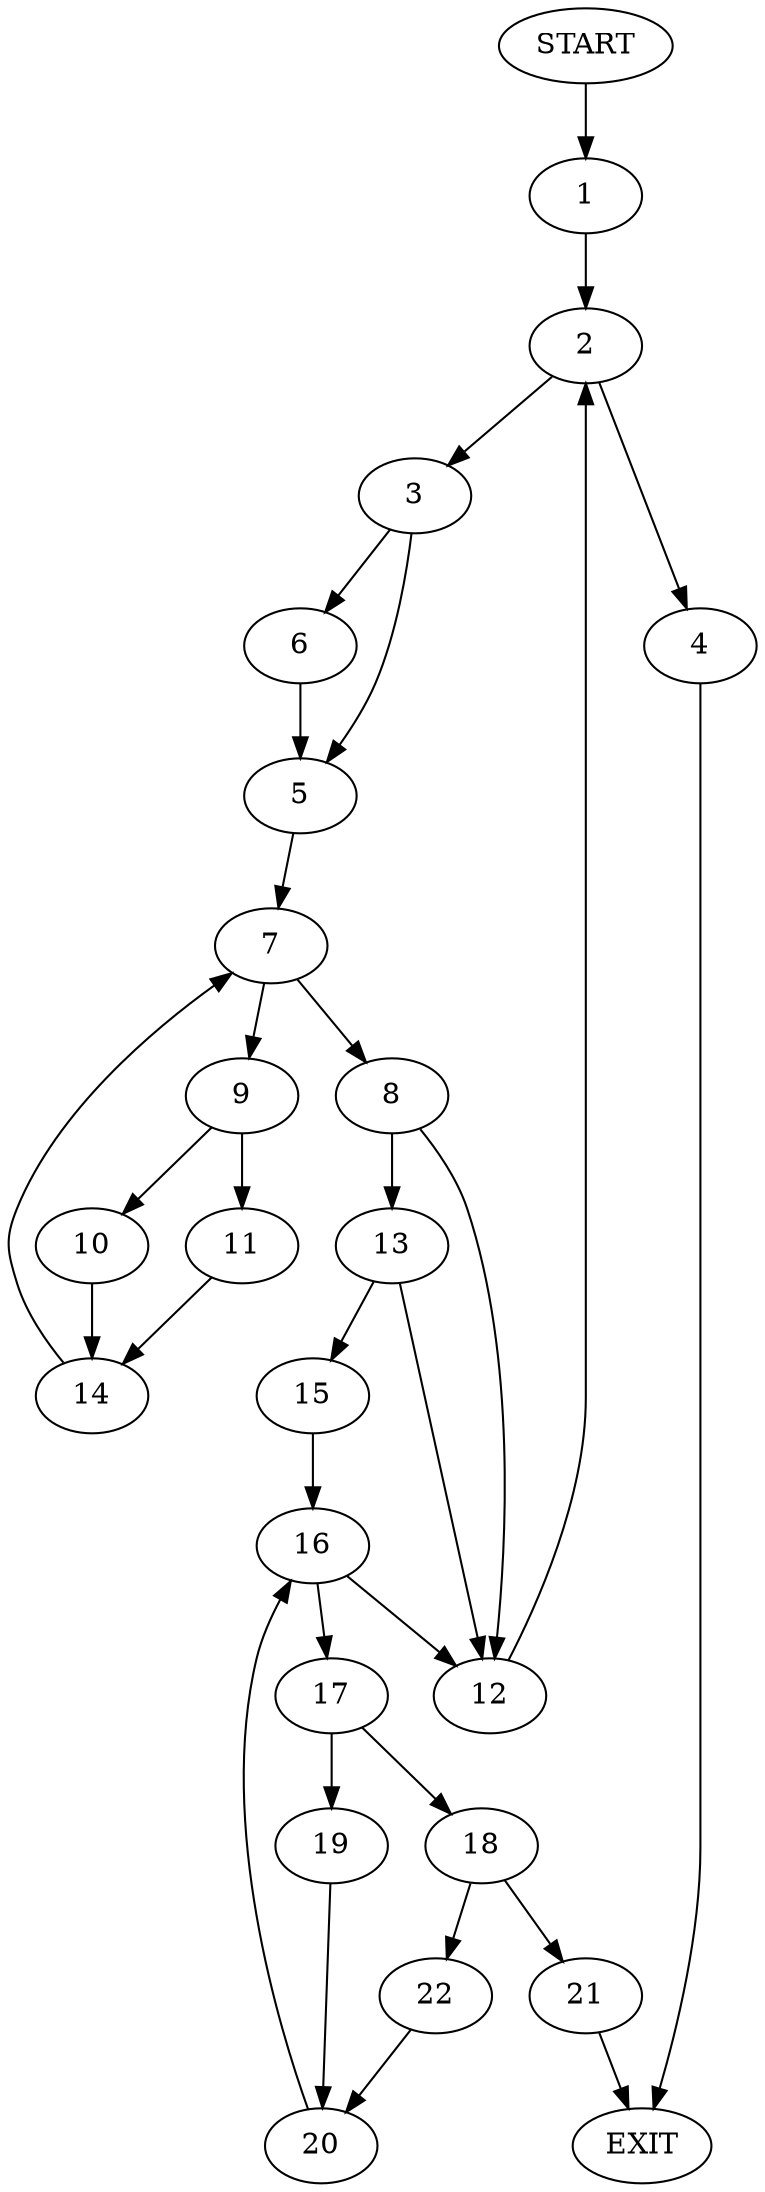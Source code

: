 digraph {
0 [label="START"]
23 [label="EXIT"]
0 -> 1
1 -> 2
2 -> 3
2 -> 4
4 -> 23
3 -> 5
3 -> 6
6 -> 5
5 -> 7
7 -> 8
7 -> 9
9 -> 10
9 -> 11
8 -> 12
8 -> 13
10 -> 14
11 -> 14
14 -> 7
13 -> 12
13 -> 15
12 -> 2
15 -> 16
16 -> 12
16 -> 17
17 -> 18
17 -> 19
19 -> 20
18 -> 21
18 -> 22
20 -> 16
22 -> 20
21 -> 23
}
